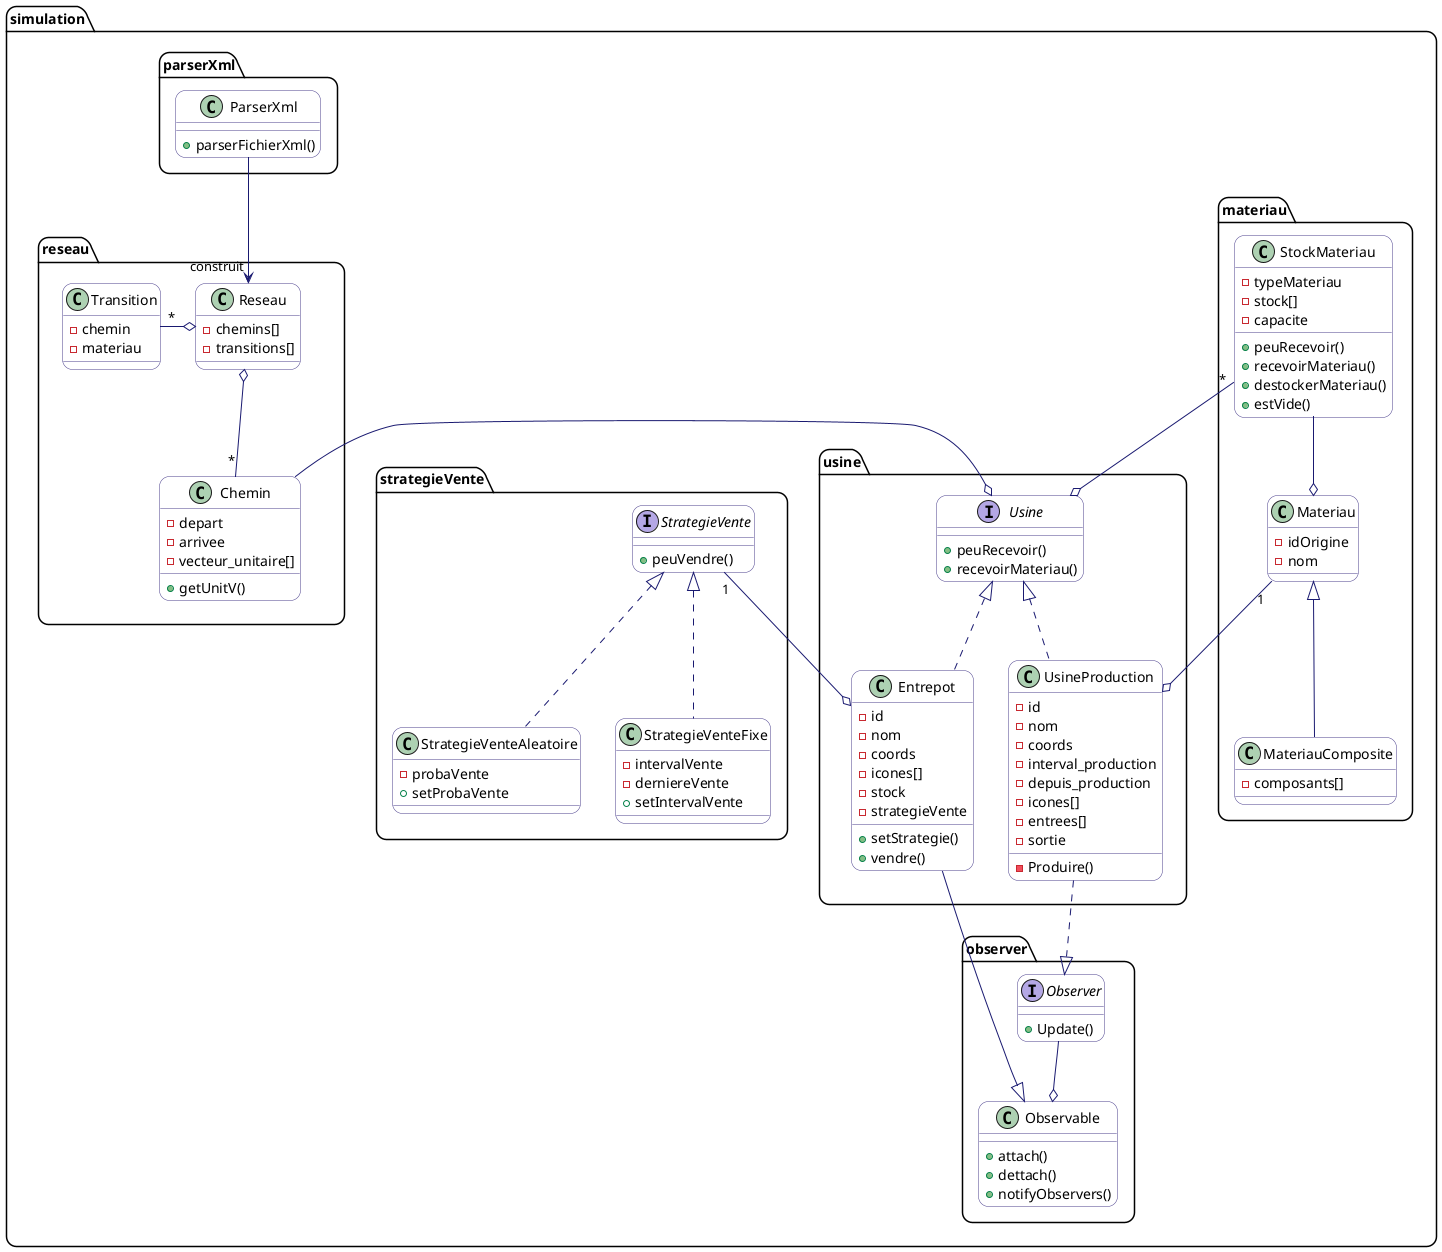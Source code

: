 @startuml diagramme_class
skinparam roundcorner 20
skinparam class {
    BackgroundColor palegoldenroad
    ArrowColor MidnightBlue
    BorderColor Darkslateblue
}
skinparam stereotypeCBackgroundColor dodgerblue


package simulation
{

    package observer
    {
        class Observable
        {
            + attach()
            + dettach()
            + notifyObservers()
        }
        Interface Observer
        {
            + Update()
        }

        Observable o-u-  Observer


    }
    package usine
    {
        interface Usine
        {
            +peuRecevoir()
            +recevoirMateriau()
        }
        class UsineProduction
        {
            -id
            -nom
            -coords
            -interval_production
            -depuis_production
            -icones[]
            -entrees[]
            -sortie
            -Produire()
        }
        class Entrepot
        {
            -id
            -nom
            -coords
            -icones[]
            -stock
            -strategieVente
            +setStrategie()
            +vendre()
        }

        Usine <|.. UsineProduction
        Usine <|.. Entrepot
        UsineProduction ..|> Observer
        Observable <|-- Entrepot

    }

    Package materiau
    {
        class StockMateriau
        {
            -typeMateriau
            -stock[]
            -capacite
            +peuRecevoir()
            +recevoirMateriau()
            +destockerMateriau()
            +estVide()
        }

        class Materiau
        {
            -idOrigine
            -nom
        }

        class MateriauComposite
        {
            -composants[]
        }

        Materiau <|-- MateriauComposite
        StockMateriau --o Materiau

    }



    Package strategieVente
    {
        interface StrategieVente
        {
            +peuVendre()
        }
        class StrategieVenteAleatoire
        {
            -probaVente
            +setProbaVente
        }
        class StrategieVenteFixe
        {
            -intervalVente
            -derniereVente
            +setIntervalVente
        }

        StrategieVente <|.. StrategieVenteAleatoire
        StrategieVente <|.. StrategieVenteFixe
    }

    package reseau{

        class Reseau
        {
            -chemins[]
            -transitions[]
        }
        class Chemin
        {
            -depart
            -arrivee
            -vecteur_unitaire[]
            +getUnitV()

        }
        class Transition
        {
            -chemin
            -materiau
        }

        Reseau o-d- "*" Chemin
        Reseau o-l- "*" Transition


    }




    package parserXml
    {
        class ParserXml
        {
            +parserFichierXml()
        }
    }
    ParserXml --> "construit" Reseau

    Usine  o-u- "*" StockMateriau
    UsineProduction o-u- "1" Materiau
    Entrepot o-u- "1" StrategieVente
    Chemin -l-o Usine
    reseau -[hidden]d-> usine
}
@enduml